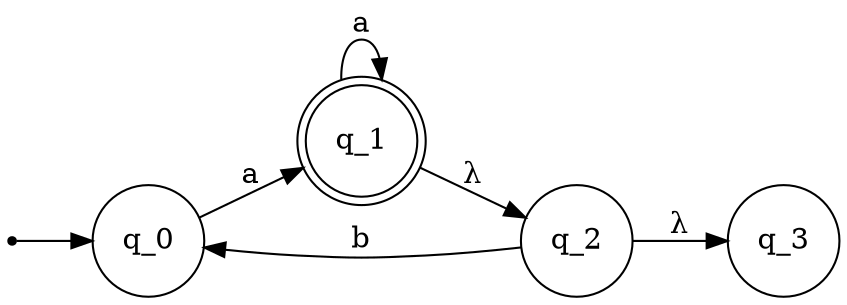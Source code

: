 digraph nfa {
	rankdir=LR;
	size="8,5"
	node [shape=point]; qi
	node [shape=doublecircle]; q_1
	node [shape=circle]
	qi -> q_0
	q_0 -> q_1 [label=a];
	q_1 -> q_2 [label="λ"];
	q_1 -> q_1 [label=a];
	q_2 -> q_0 [label=b];
   	q_2 -> q_3 [label="λ"];
}
